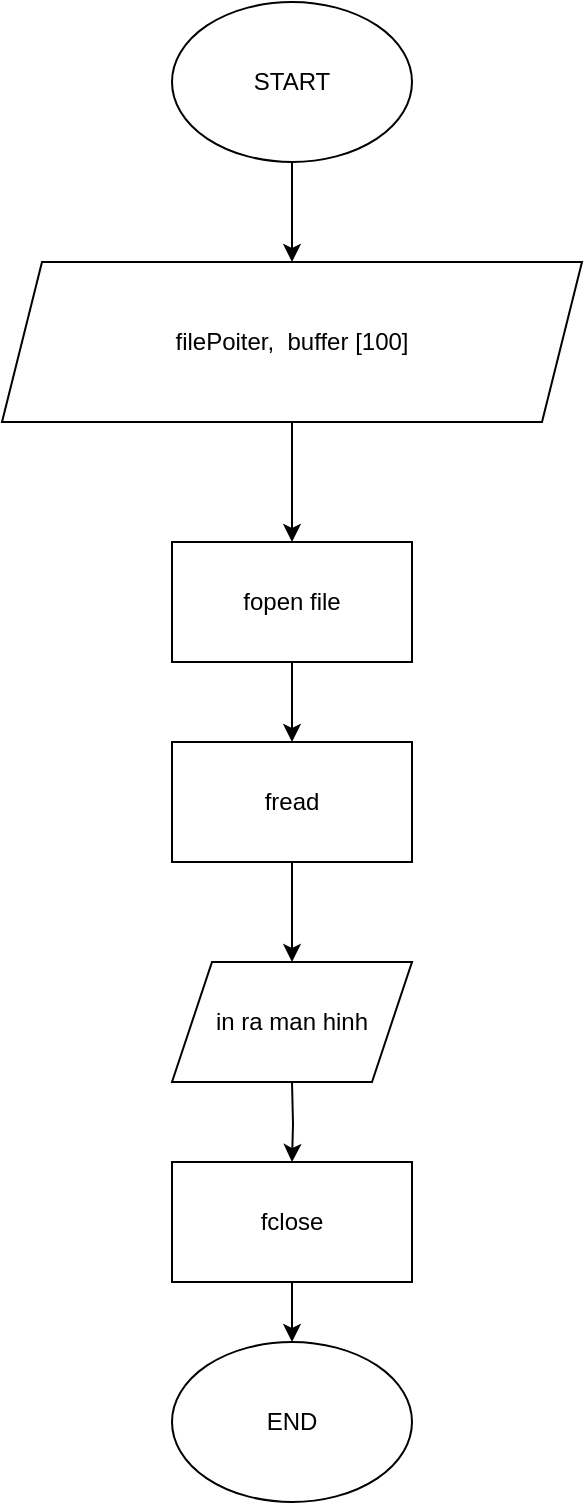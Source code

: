 <mxfile version="22.1.2" type="device">
  <diagram name="Page-1" id="Eizanxka9RYAHbFfv0VS">
    <mxGraphModel dx="1036" dy="606" grid="1" gridSize="10" guides="1" tooltips="1" connect="1" arrows="1" fold="1" page="1" pageScale="1" pageWidth="850" pageHeight="1100" math="0" shadow="0">
      <root>
        <mxCell id="0" />
        <mxCell id="1" parent="0" />
        <mxCell id="bhkzvgHUtdds-YTDMrbA-5" style="edgeStyle=orthogonalEdgeStyle;rounded=0;orthogonalLoop=1;jettySize=auto;html=1;exitX=0.5;exitY=1;exitDx=0;exitDy=0;entryX=0.5;entryY=0;entryDx=0;entryDy=0;" parent="1" source="bhkzvgHUtdds-YTDMrbA-1" target="bhkzvgHUtdds-YTDMrbA-4" edge="1">
          <mxGeometry relative="1" as="geometry" />
        </mxCell>
        <mxCell id="bhkzvgHUtdds-YTDMrbA-1" value="START" style="ellipse;whiteSpace=wrap;html=1;" parent="1" vertex="1">
          <mxGeometry x="340" y="100" width="120" height="80" as="geometry" />
        </mxCell>
        <mxCell id="bhkzvgHUtdds-YTDMrbA-7" style="edgeStyle=orthogonalEdgeStyle;rounded=0;orthogonalLoop=1;jettySize=auto;html=1;exitX=0.5;exitY=1;exitDx=0;exitDy=0;entryX=0.5;entryY=0;entryDx=0;entryDy=0;" parent="1" source="bhkzvgHUtdds-YTDMrbA-4" target="bhkzvgHUtdds-YTDMrbA-6" edge="1">
          <mxGeometry relative="1" as="geometry" />
        </mxCell>
        <mxCell id="bhkzvgHUtdds-YTDMrbA-4" value="filePoiter,&amp;nbsp; buffer [100]" style="shape=parallelogram;perimeter=parallelogramPerimeter;whiteSpace=wrap;html=1;fixedSize=1;" parent="1" vertex="1">
          <mxGeometry x="255" y="230" width="290" height="80" as="geometry" />
        </mxCell>
        <mxCell id="bhkzvgHUtdds-YTDMrbA-9" style="edgeStyle=orthogonalEdgeStyle;rounded=0;orthogonalLoop=1;jettySize=auto;html=1;exitX=0.5;exitY=1;exitDx=0;exitDy=0;entryX=0.5;entryY=0;entryDx=0;entryDy=0;" parent="1" source="bhkzvgHUtdds-YTDMrbA-6" target="bhkzvgHUtdds-YTDMrbA-8" edge="1">
          <mxGeometry relative="1" as="geometry" />
        </mxCell>
        <mxCell id="bhkzvgHUtdds-YTDMrbA-6" value="fopen file" style="rounded=0;whiteSpace=wrap;html=1;" parent="1" vertex="1">
          <mxGeometry x="340" y="370" width="120" height="60" as="geometry" />
        </mxCell>
        <mxCell id="bhkzvgHUtdds-YTDMrbA-11" style="edgeStyle=orthogonalEdgeStyle;rounded=0;orthogonalLoop=1;jettySize=auto;html=1;exitX=0.5;exitY=1;exitDx=0;exitDy=0;entryX=0.5;entryY=0;entryDx=0;entryDy=0;" parent="1" target="bhkzvgHUtdds-YTDMrbA-10" edge="1">
          <mxGeometry relative="1" as="geometry">
            <mxPoint x="400" y="640" as="sourcePoint" />
          </mxGeometry>
        </mxCell>
        <mxCell id="bhkzvgHUtdds-YTDMrbA-8" value="fread" style="rounded=0;whiteSpace=wrap;html=1;" parent="1" vertex="1">
          <mxGeometry x="340" y="470" width="120" height="60" as="geometry" />
        </mxCell>
        <mxCell id="bhkzvgHUtdds-YTDMrbA-13" style="edgeStyle=orthogonalEdgeStyle;rounded=0;orthogonalLoop=1;jettySize=auto;html=1;exitX=0.5;exitY=1;exitDx=0;exitDy=0;entryX=0.5;entryY=0;entryDx=0;entryDy=0;" parent="1" source="bhkzvgHUtdds-YTDMrbA-10" target="bhkzvgHUtdds-YTDMrbA-12" edge="1">
          <mxGeometry relative="1" as="geometry" />
        </mxCell>
        <mxCell id="bhkzvgHUtdds-YTDMrbA-10" value="fclose" style="rounded=0;whiteSpace=wrap;html=1;" parent="1" vertex="1">
          <mxGeometry x="340" y="680" width="120" height="60" as="geometry" />
        </mxCell>
        <mxCell id="bhkzvgHUtdds-YTDMrbA-12" value="END" style="ellipse;whiteSpace=wrap;html=1;" parent="1" vertex="1">
          <mxGeometry x="340" y="770" width="120" height="80" as="geometry" />
        </mxCell>
        <mxCell id="bhkzvgHUtdds-YTDMrbA-15" value="" style="edgeStyle=orthogonalEdgeStyle;rounded=0;orthogonalLoop=1;jettySize=auto;html=1;exitX=0.5;exitY=1;exitDx=0;exitDy=0;entryX=0.5;entryY=0;entryDx=0;entryDy=0;" parent="1" source="bhkzvgHUtdds-YTDMrbA-8" edge="1">
          <mxGeometry relative="1" as="geometry">
            <mxPoint x="400" y="550" as="sourcePoint" />
            <mxPoint x="400" y="580" as="targetPoint" />
          </mxGeometry>
        </mxCell>
        <mxCell id="ueVCAd6WgVHUiQDcV0WN-1" value="in ra man hinh" style="shape=parallelogram;perimeter=parallelogramPerimeter;whiteSpace=wrap;html=1;fixedSize=1;" vertex="1" parent="1">
          <mxGeometry x="340" y="580" width="120" height="60" as="geometry" />
        </mxCell>
      </root>
    </mxGraphModel>
  </diagram>
</mxfile>
